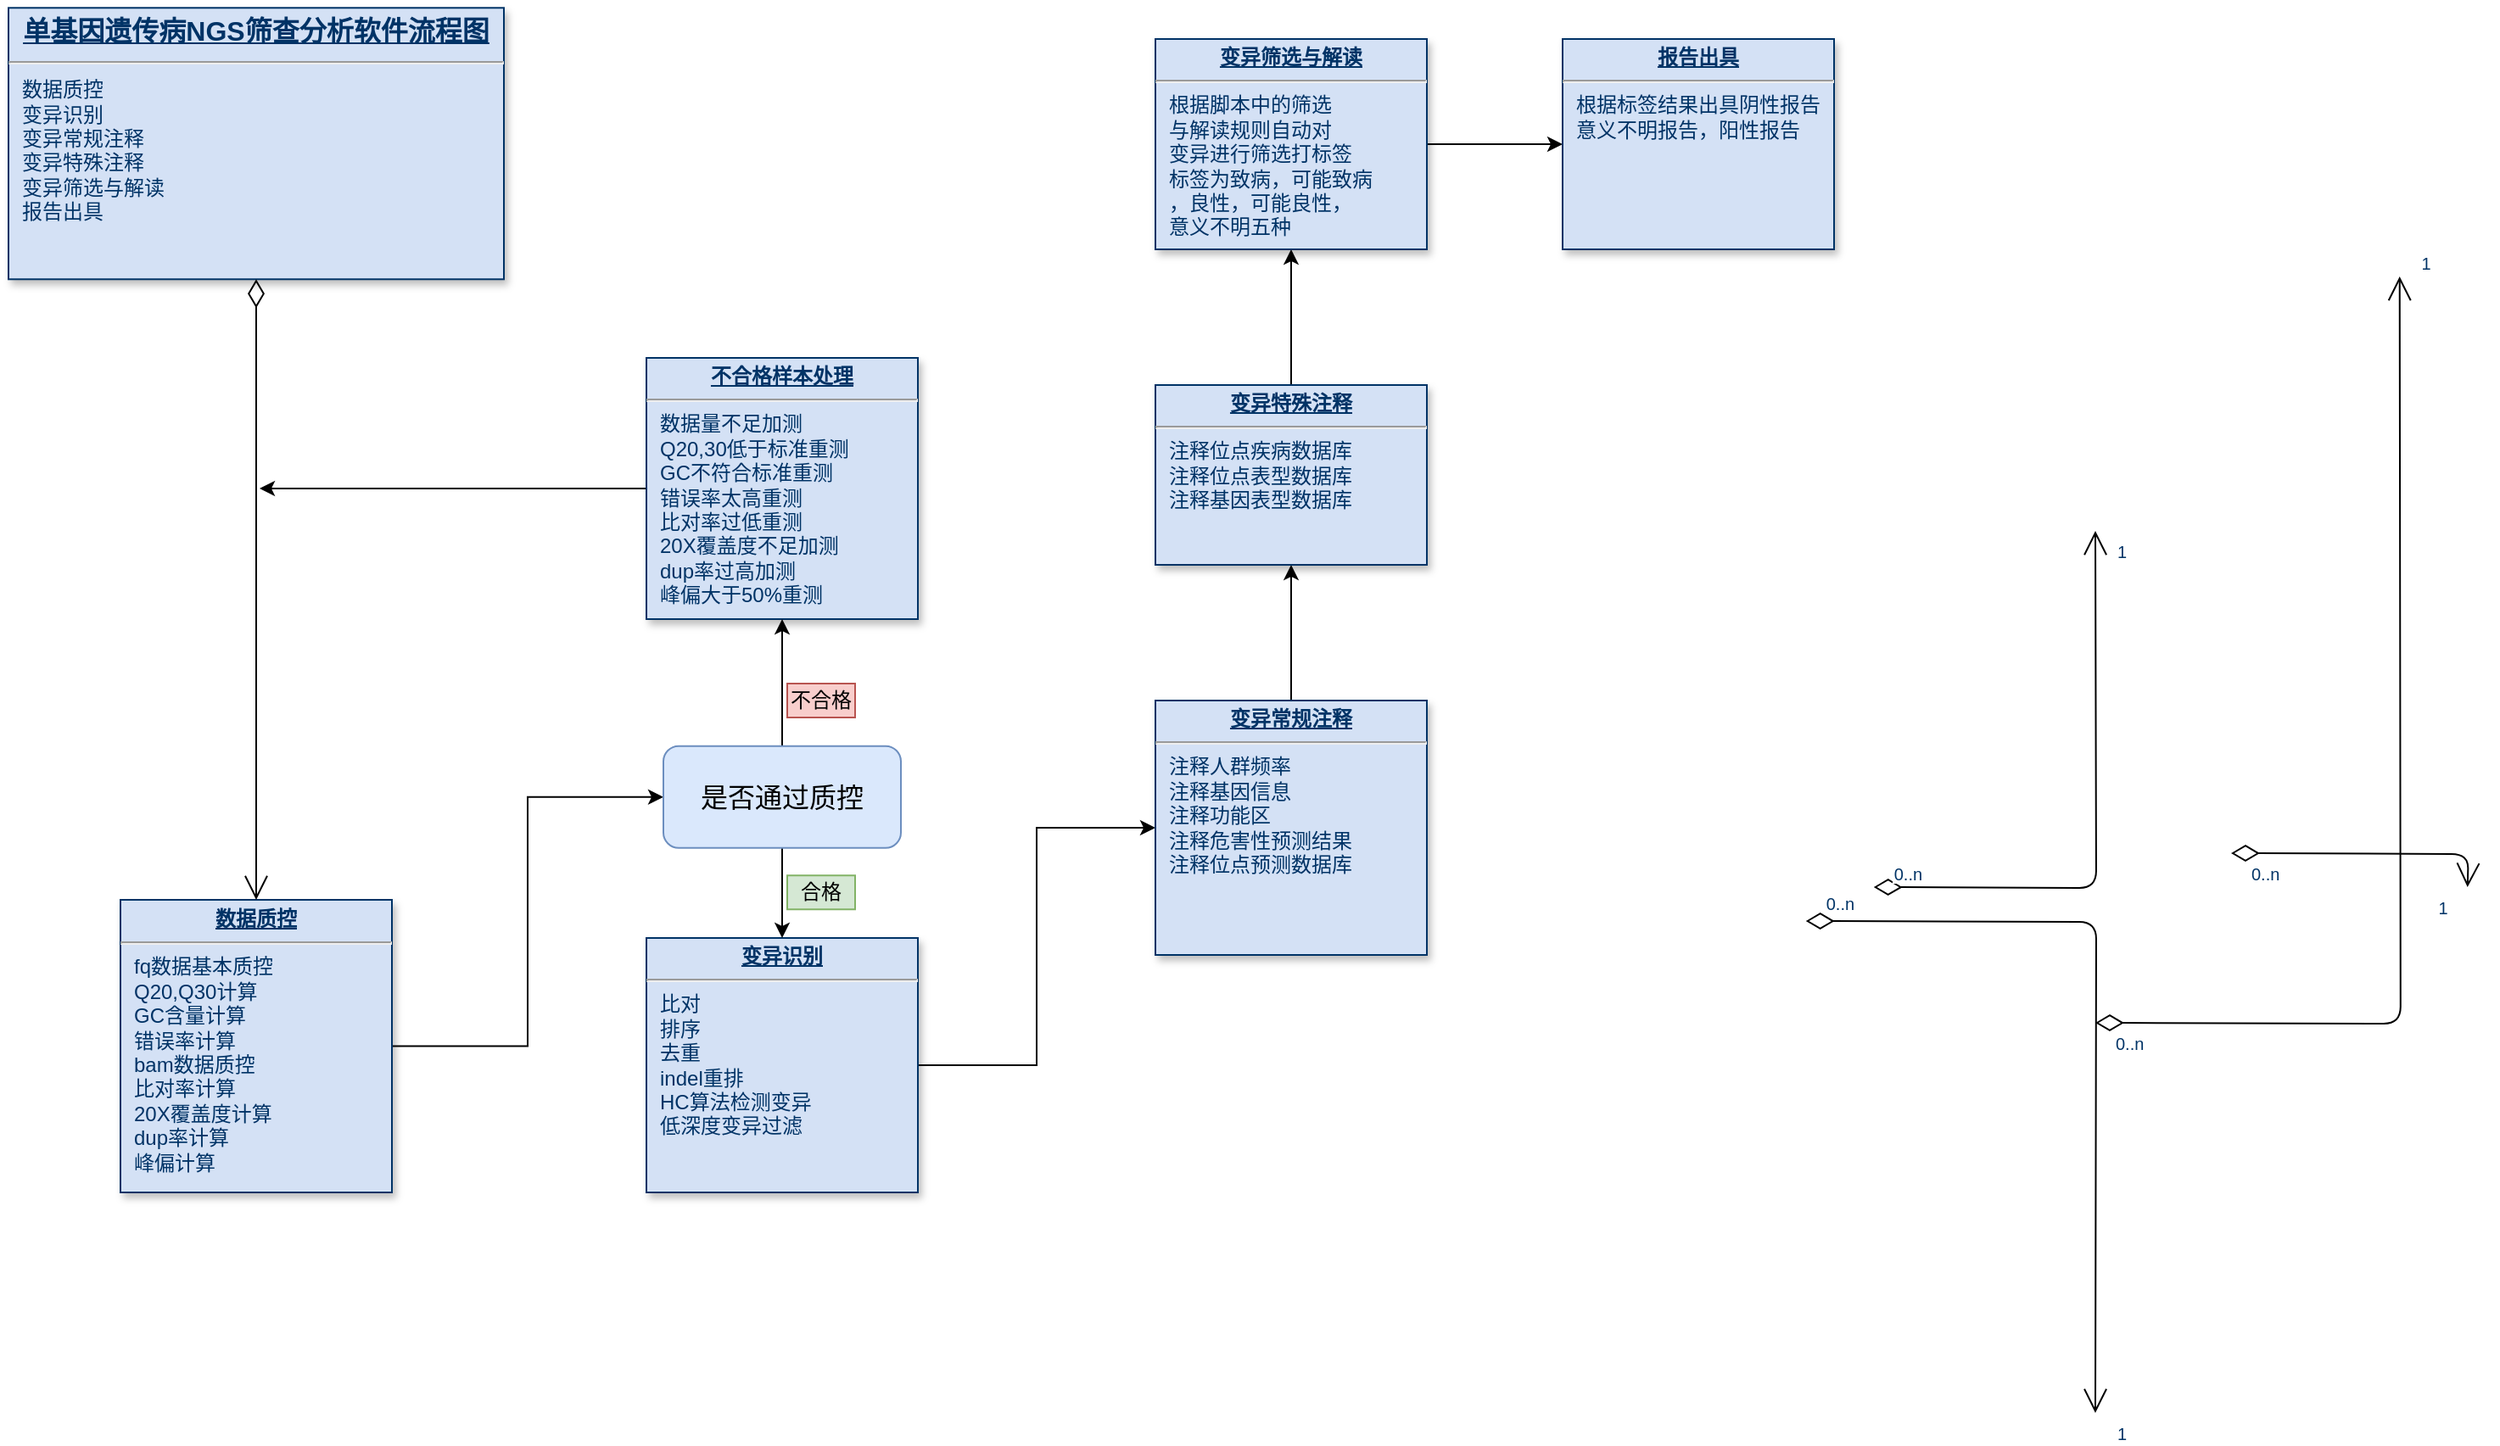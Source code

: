 <mxfile version="13.3.0" type="github">
  <diagram name="Page-1" id="efa7a0a1-bf9b-a30e-e6df-94a7791c09e9">
    <mxGraphModel dx="1422" dy="706" grid="1" gridSize="12" guides="1" tooltips="1" connect="1" arrows="1" fold="1" page="1" pageScale="1" pageWidth="826" pageHeight="1169" background="#ffffff" math="0" shadow="0">
      <root>
        <mxCell id="0" />
        <mxCell id="1" parent="0" />
        <mxCell id="sHwudrDlBEaVWhXKFbHT-126" style="edgeStyle=orthogonalEdgeStyle;rounded=0;orthogonalLoop=1;jettySize=auto;html=1;" edge="1" parent="1" source="19">
          <mxGeometry relative="1" as="geometry">
            <mxPoint x="168" y="305" as="targetPoint" />
          </mxGeometry>
        </mxCell>
        <mxCell id="19" value="&lt;p style=&quot;margin: 0px ; margin-top: 4px ; text-align: center ; text-decoration: underline&quot;&gt;&lt;strong&gt;不合格样本处理&lt;/strong&gt;&lt;/p&gt;&lt;hr&gt;&lt;p style=&quot;margin: 0px ; margin-left: 8px&quot;&gt;数据量不足加测&lt;/p&gt;&lt;p style=&quot;margin: 0px ; margin-left: 8px&quot;&gt;Q20,30低于标准重测&lt;/p&gt;&lt;p style=&quot;margin: 0px ; margin-left: 8px&quot;&gt;GC不符合标准重测&lt;/p&gt;&lt;p style=&quot;margin: 0px ; margin-left: 8px&quot;&gt;错误率太高重测&lt;/p&gt;&lt;p style=&quot;margin: 0px ; margin-left: 8px&quot;&gt;比对率过低重测&lt;/p&gt;&lt;p style=&quot;margin: 0px ; margin-left: 8px&quot;&gt;20X覆盖度不足加测&lt;/p&gt;&lt;p style=&quot;margin: 0px ; margin-left: 8px&quot;&gt;dup率过高加测&lt;/p&gt;&lt;p style=&quot;margin: 0px ; margin-left: 8px&quot;&gt;峰偏大于50%重测&lt;/p&gt;&lt;p style=&quot;margin: 0px ; margin-left: 8px&quot;&gt;&lt;br&gt;&lt;/p&gt;" style="verticalAlign=top;align=left;overflow=fill;fontSize=12;fontFamily=Helvetica;html=1;strokeColor=#003366;shadow=1;fillColor=#D4E1F5;fontColor=#003366" parent="1" vertex="1">
          <mxGeometry x="396" y="228" width="160" height="154" as="geometry" />
        </mxCell>
        <mxCell id="sHwudrDlBEaVWhXKFbHT-125" value="" style="edgeStyle=orthogonalEdgeStyle;rounded=0;orthogonalLoop=1;jettySize=auto;html=1;entryX=0;entryY=0.5;entryDx=0;entryDy=0;" edge="1" parent="1" source="21" target="sHwudrDlBEaVWhXKFbHT-117">
          <mxGeometry relative="1" as="geometry">
            <mxPoint x="295" y="513.75" as="targetPoint" />
          </mxGeometry>
        </mxCell>
        <mxCell id="21" value="&lt;p style=&quot;margin: 0px ; margin-top: 4px ; text-align: center ; text-decoration: underline&quot;&gt;&lt;strong&gt;数据质控&lt;/strong&gt;&lt;/p&gt;&lt;hr&gt;&lt;p style=&quot;margin: 0px ; margin-left: 8px&quot;&gt;fq数据基本质控&lt;/p&gt;&lt;p style=&quot;margin: 0px ; margin-left: 8px&quot;&gt;Q20,Q30计算&lt;/p&gt;&lt;p style=&quot;margin: 0px ; margin-left: 8px&quot;&gt;GC含量计算&lt;/p&gt;&lt;p style=&quot;margin: 0px ; margin-left: 8px&quot;&gt;错误率计算&lt;/p&gt;&lt;p style=&quot;margin: 0px ; margin-left: 8px&quot;&gt;bam数据质控&lt;/p&gt;&lt;p style=&quot;margin: 0px ; margin-left: 8px&quot;&gt;比对率计算&lt;/p&gt;&lt;p style=&quot;margin: 0px ; margin-left: 8px&quot;&gt;20X覆盖度计算&lt;/p&gt;&lt;p style=&quot;margin: 0px ; margin-left: 8px&quot;&gt;dup率计算&lt;/p&gt;&lt;p style=&quot;margin: 0px ; margin-left: 8px&quot;&gt;峰偏计算&lt;/p&gt;&lt;p style=&quot;margin: 0px ; margin-left: 8px&quot;&gt;&lt;br&gt;&lt;/p&gt;&lt;p style=&quot;margin: 0px ; margin-left: 8px&quot;&gt;&lt;br&gt;&lt;/p&gt;" style="verticalAlign=top;align=left;overflow=fill;fontSize=12;fontFamily=Helvetica;html=1;strokeColor=#003366;shadow=1;fillColor=#D4E1F5;fontColor=#003366" parent="1" vertex="1">
          <mxGeometry x="86" y="547.5" width="160" height="172.5" as="geometry" />
        </mxCell>
        <mxCell id="sHwudrDlBEaVWhXKFbHT-128" value="" style="edgeStyle=orthogonalEdgeStyle;rounded=0;orthogonalLoop=1;jettySize=auto;html=1;" edge="1" parent="1" source="24" target="sHwudrDlBEaVWhXKFbHT-127">
          <mxGeometry relative="1" as="geometry" />
        </mxCell>
        <mxCell id="24" value="&lt;p style=&quot;margin: 0px ; margin-top: 4px ; text-align: center ; text-decoration: underline&quot;&gt;&lt;strong&gt;变异识别&lt;/strong&gt;&lt;/p&gt;&lt;hr&gt;&lt;p style=&quot;margin: 0px ; margin-left: 8px&quot;&gt;比对&lt;/p&gt;&lt;p style=&quot;margin: 0px ; margin-left: 8px&quot;&gt;排序&lt;/p&gt;&lt;p style=&quot;margin: 0px ; margin-left: 8px&quot;&gt;去重&lt;/p&gt;&lt;p style=&quot;margin: 0px ; margin-left: 8px&quot;&gt;indel重排&lt;/p&gt;&lt;p style=&quot;margin: 0px ; margin-left: 8px&quot;&gt;HC算法检测变异&lt;/p&gt;&lt;p style=&quot;margin: 0px ; margin-left: 8px&quot;&gt;低深度变异过滤&lt;/p&gt;&lt;p style=&quot;margin: 0px ; margin-left: 8px&quot;&gt;&lt;br&gt;&lt;/p&gt;" style="verticalAlign=top;align=left;overflow=fill;fontSize=12;fontFamily=Helvetica;html=1;strokeColor=#003366;shadow=1;fillColor=#D4E1F5;fontColor=#003366" parent="1" vertex="1">
          <mxGeometry x="396.0" y="570.0" width="160" height="150" as="geometry" />
        </mxCell>
        <mxCell id="sHwudrDlBEaVWhXKFbHT-130" value="" style="edgeStyle=orthogonalEdgeStyle;rounded=0;orthogonalLoop=1;jettySize=auto;html=1;" edge="1" parent="1" source="sHwudrDlBEaVWhXKFbHT-127" target="sHwudrDlBEaVWhXKFbHT-129">
          <mxGeometry relative="1" as="geometry" />
        </mxCell>
        <mxCell id="sHwudrDlBEaVWhXKFbHT-127" value="&lt;p style=&quot;margin: 0px ; margin-top: 4px ; text-align: center ; text-decoration: underline&quot;&gt;&lt;strong&gt;变异常规注释&lt;/strong&gt;&lt;/p&gt;&lt;hr&gt;&lt;p style=&quot;margin: 0px ; margin-left: 8px&quot;&gt;注释人群频率&lt;/p&gt;&lt;p style=&quot;margin: 0px ; margin-left: 8px&quot;&gt;注释基因信息&lt;/p&gt;&lt;p style=&quot;margin: 0px ; margin-left: 8px&quot;&gt;注释功能区&lt;/p&gt;&lt;p style=&quot;margin: 0px ; margin-left: 8px&quot;&gt;注释危害性预测结果&lt;/p&gt;&lt;p style=&quot;margin: 0px ; margin-left: 8px&quot;&gt;注释位点预测数据库&lt;/p&gt;&lt;p style=&quot;margin: 0px ; margin-left: 8px&quot;&gt;&lt;br&gt;&lt;/p&gt;" style="verticalAlign=top;align=left;overflow=fill;fontSize=12;fontFamily=Helvetica;html=1;strokeColor=#003366;shadow=1;fillColor=#D4E1F5;fontColor=#003366" vertex="1" parent="1">
          <mxGeometry x="696.0" y="430.0" width="160" height="150" as="geometry" />
        </mxCell>
        <mxCell id="sHwudrDlBEaVWhXKFbHT-132" value="" style="edgeStyle=orthogonalEdgeStyle;rounded=0;orthogonalLoop=1;jettySize=auto;html=1;" edge="1" parent="1" source="sHwudrDlBEaVWhXKFbHT-129" target="sHwudrDlBEaVWhXKFbHT-131">
          <mxGeometry relative="1" as="geometry" />
        </mxCell>
        <mxCell id="sHwudrDlBEaVWhXKFbHT-129" value="&lt;p style=&quot;margin: 0px ; margin-top: 4px ; text-align: center ; text-decoration: underline&quot;&gt;&lt;strong&gt;变异特殊注释&lt;/strong&gt;&lt;/p&gt;&lt;hr&gt;&lt;p style=&quot;margin: 0px ; margin-left: 8px&quot;&gt;注释位点疾病数据库&lt;/p&gt;&lt;p style=&quot;margin: 0px ; margin-left: 8px&quot;&gt;注释位点表型数据库&lt;/p&gt;&lt;p style=&quot;margin: 0px ; margin-left: 8px&quot;&gt;注释基因表型数据库&lt;/p&gt;&lt;p style=&quot;margin: 0px ; margin-left: 8px&quot;&gt;&lt;br&gt;&lt;/p&gt;" style="verticalAlign=top;align=left;overflow=fill;fontSize=12;fontFamily=Helvetica;html=1;strokeColor=#003366;shadow=1;fillColor=#D4E1F5;fontColor=#003366" vertex="1" parent="1">
          <mxGeometry x="696" y="244" width="160" height="106" as="geometry" />
        </mxCell>
        <mxCell id="sHwudrDlBEaVWhXKFbHT-134" value="" style="edgeStyle=orthogonalEdgeStyle;rounded=0;orthogonalLoop=1;jettySize=auto;html=1;" edge="1" parent="1" source="sHwudrDlBEaVWhXKFbHT-131" target="sHwudrDlBEaVWhXKFbHT-133">
          <mxGeometry relative="1" as="geometry" />
        </mxCell>
        <mxCell id="sHwudrDlBEaVWhXKFbHT-131" value="&lt;p style=&quot;margin: 0px ; margin-top: 4px ; text-align: center ; text-decoration: underline&quot;&gt;&lt;strong&gt;变异筛选与解读&lt;/strong&gt;&lt;/p&gt;&lt;hr&gt;&lt;p style=&quot;margin: 0px ; margin-left: 8px&quot;&gt;根据脚本中的筛选&lt;/p&gt;&lt;p style=&quot;margin: 0px ; margin-left: 8px&quot;&gt;与解读规则自动对&lt;/p&gt;&lt;p style=&quot;margin: 0px ; margin-left: 8px&quot;&gt;变异进行筛选打标签&lt;/p&gt;&lt;p style=&quot;margin: 0px ; margin-left: 8px&quot;&gt;标签为致病，可能致病&lt;/p&gt;&lt;p style=&quot;margin: 0px ; margin-left: 8px&quot;&gt;，良性，可能良性，&lt;/p&gt;&lt;p style=&quot;margin: 0px ; margin-left: 8px&quot;&gt;意义不明五种&lt;/p&gt;&lt;p style=&quot;margin: 0px ; margin-left: 8px&quot;&gt;&lt;br&gt;&lt;/p&gt;&lt;p style=&quot;margin: 0px ; margin-left: 8px&quot;&gt;&lt;br&gt;&lt;/p&gt;" style="verticalAlign=top;align=left;overflow=fill;fontSize=12;fontFamily=Helvetica;html=1;strokeColor=#003366;shadow=1;fillColor=#D4E1F5;fontColor=#003366" vertex="1" parent="1">
          <mxGeometry x="696" y="40" width="160" height="124" as="geometry" />
        </mxCell>
        <mxCell id="sHwudrDlBEaVWhXKFbHT-133" value="&lt;p style=&quot;margin: 0px ; margin-top: 4px ; text-align: center ; text-decoration: underline&quot;&gt;&lt;b&gt;报告出具&lt;/b&gt;&lt;/p&gt;&lt;hr&gt;&lt;p style=&quot;margin: 0px ; margin-left: 8px&quot;&gt;根据标签结果出具阴性报告&lt;/p&gt;&lt;p style=&quot;margin: 0px ; margin-left: 8px&quot;&gt;意义不明报告，阳性报告&lt;/p&gt;&lt;p style=&quot;margin: 0px ; margin-left: 8px&quot;&gt;&lt;br&gt;&lt;/p&gt;&lt;p style=&quot;margin: 0px ; margin-left: 8px&quot;&gt;&lt;br&gt;&lt;/p&gt;&lt;p style=&quot;margin: 0px ; margin-left: 8px&quot;&gt;&lt;br&gt;&lt;/p&gt;" style="verticalAlign=top;align=left;overflow=fill;fontSize=12;fontFamily=Helvetica;html=1;strokeColor=#003366;shadow=1;fillColor=#D4E1F5;fontColor=#003366" vertex="1" parent="1">
          <mxGeometry x="936" y="40" width="160" height="124" as="geometry" />
        </mxCell>
        <mxCell id="25" value="&lt;p style=&quot;margin: 4px 0px 0px ; text-align: center ; text-decoration: underline ; font-size: 16px&quot;&gt;&lt;font style=&quot;font-size: 16px&quot;&gt;&lt;b&gt;&lt;u&gt;单基因遗传病NGS筛查分析软件流程图&lt;/u&gt;&lt;/b&gt;&lt;br&gt;&lt;/font&gt;&lt;/p&gt;&lt;hr style=&quot;font-size: 16px&quot;&gt;&lt;p style=&quot;margin: 0px ; margin-left: 8px&quot;&gt;数据质控&lt;/p&gt;&lt;p style=&quot;margin: 0px ; margin-left: 8px&quot;&gt;变异识别&lt;/p&gt;&lt;p style=&quot;margin: 0px ; margin-left: 8px&quot;&gt;变异常规注释&lt;/p&gt;&lt;p style=&quot;margin: 0px ; margin-left: 8px&quot;&gt;变异特殊注释&lt;/p&gt;&lt;p style=&quot;margin: 0px ; margin-left: 8px&quot;&gt;变异筛选与解读&lt;/p&gt;&lt;p style=&quot;margin: 0px ; margin-left: 8px&quot;&gt;报告出具&lt;/p&gt;" style="verticalAlign=top;align=left;overflow=fill;fontSize=12;fontFamily=Helvetica;html=1;strokeColor=#003366;shadow=1;fillColor=#D4E1F5;fontColor=#003366" parent="1" vertex="1">
          <mxGeometry x="20" y="21.64" width="292" height="160" as="geometry" />
        </mxCell>
        <mxCell id="57" value="" style="endArrow=open;endSize=12;startArrow=diamondThin;startSize=14;startFill=0;edgeStyle=orthogonalEdgeStyle" parent="1" target="26" edge="1">
          <mxGeometry x="1269.36" y="180" as="geometry">
            <mxPoint x="1250" y="620" as="sourcePoint" />
            <mxPoint x="1429.36" y="180" as="targetPoint" />
          </mxGeometry>
        </mxCell>
        <mxCell id="58" value="0..n" style="resizable=0;align=left;verticalAlign=top;labelBackgroundColor=#ffffff;fontSize=10;strokeColor=#003366;shadow=1;fillColor=#D4E1F5;fontColor=#003366" parent="57" connectable="0" vertex="1">
          <mxGeometry x="-1" relative="1" as="geometry">
            <mxPoint x="10" as="offset" />
          </mxGeometry>
        </mxCell>
        <mxCell id="59" value="1" style="resizable=0;align=right;verticalAlign=top;labelBackgroundColor=#ffffff;fontSize=10;strokeColor=#003366;shadow=1;fillColor=#D4E1F5;fontColor=#003366" parent="57" connectable="0" vertex="1">
          <mxGeometry x="1" relative="1" as="geometry">
            <mxPoint x="20" y="-20" as="offset" />
          </mxGeometry>
        </mxCell>
        <mxCell id="75" value="" style="endArrow=open;endSize=12;startArrow=diamondThin;startSize=14;startFill=0;edgeStyle=orthogonalEdgeStyle" parent="1" source="31" edge="1">
          <mxGeometry x="1079.36" y="560" as="geometry">
            <mxPoint x="1079.36" y="560" as="sourcePoint" />
            <mxPoint x="1250" y="850" as="targetPoint" />
          </mxGeometry>
        </mxCell>
        <mxCell id="76" value="0..n" style="resizable=0;align=left;verticalAlign=top;labelBackgroundColor=#ffffff;fontSize=10;strokeColor=#003366;shadow=1;fillColor=#D4E1F5;fontColor=#003366" parent="75" connectable="0" vertex="1">
          <mxGeometry x="-1" relative="1" as="geometry">
            <mxPoint x="10.0" y="-22.5" as="offset" />
          </mxGeometry>
        </mxCell>
        <mxCell id="77" value="1" style="resizable=0;align=right;verticalAlign=top;labelBackgroundColor=#ffffff;fontSize=10;strokeColor=#003366;shadow=1;fillColor=#D4E1F5;fontColor=#003366" parent="75" connectable="0" vertex="1">
          <mxGeometry x="1" relative="1" as="geometry">
            <mxPoint x="20" as="offset" />
          </mxGeometry>
        </mxCell>
        <mxCell id="78" value="" style="endArrow=open;endSize=12;startArrow=diamondThin;startSize=14;startFill=0;edgeStyle=orthogonalEdgeStyle" parent="1" target="30" edge="1">
          <mxGeometry x="1309.36" y="540" as="geometry">
            <mxPoint x="1330" y="520" as="sourcePoint" />
            <mxPoint x="1469.36" y="540" as="targetPoint" />
          </mxGeometry>
        </mxCell>
        <mxCell id="79" value="0..n" style="resizable=0;align=left;verticalAlign=top;labelBackgroundColor=#ffffff;fontSize=10;strokeColor=#003366;shadow=1;fillColor=#D4E1F5;fontColor=#003366" parent="78" connectable="0" vertex="1">
          <mxGeometry x="-1" relative="1" as="geometry">
            <mxPoint x="10" as="offset" />
          </mxGeometry>
        </mxCell>
        <mxCell id="80" value="1" style="resizable=0;align=right;verticalAlign=top;labelBackgroundColor=#ffffff;fontSize=10;strokeColor=#003366;shadow=1;fillColor=#D4E1F5;fontColor=#003366" parent="78" connectable="0" vertex="1">
          <mxGeometry x="1" relative="1" as="geometry">
            <mxPoint x="-10" as="offset" />
          </mxGeometry>
        </mxCell>
        <mxCell id="81" value="" style="endArrow=open;endSize=12;startArrow=diamondThin;startSize=14;startFill=0;edgeStyle=orthogonalEdgeStyle" parent="1" source="27" edge="1">
          <mxGeometry x="1119.36" y="540" as="geometry">
            <mxPoint x="1119.36" y="540" as="sourcePoint" />
            <mxPoint x="1250" y="330" as="targetPoint" />
          </mxGeometry>
        </mxCell>
        <mxCell id="82" value="0..n" style="resizable=0;align=left;verticalAlign=top;labelBackgroundColor=#ffffff;fontSize=10;strokeColor=#003366;shadow=1;fillColor=#D4E1F5;fontColor=#003366" parent="81" connectable="0" vertex="1">
          <mxGeometry x="-1" relative="1" as="geometry">
            <mxPoint x="10" y="-20" as="offset" />
          </mxGeometry>
        </mxCell>
        <mxCell id="83" value="1" style="resizable=0;align=right;verticalAlign=top;labelBackgroundColor=#ffffff;fontSize=10;strokeColor=#003366;shadow=1;fillColor=#D4E1F5;fontColor=#003366" parent="81" connectable="0" vertex="1">
          <mxGeometry x="1" relative="1" as="geometry">
            <mxPoint x="20" as="offset" />
          </mxGeometry>
        </mxCell>
        <mxCell id="90" value="" style="endArrow=open;endSize=12;startArrow=diamondThin;startSize=14;startFill=0;edgeStyle=orthogonalEdgeStyle" parent="1" source="25" target="21" edge="1">
          <mxGeometry x="620" y="340" as="geometry">
            <mxPoint x="620" y="340" as="sourcePoint" />
            <mxPoint x="780" y="340" as="targetPoint" />
          </mxGeometry>
        </mxCell>
        <mxCell id="sHwudrDlBEaVWhXKFbHT-118" style="edgeStyle=orthogonalEdgeStyle;rounded=0;orthogonalLoop=1;jettySize=auto;html=1;entryX=0.5;entryY=1;entryDx=0;entryDy=0;" edge="1" parent="1" source="sHwudrDlBEaVWhXKFbHT-117" target="19">
          <mxGeometry relative="1" as="geometry">
            <mxPoint x="476" y="320" as="targetPoint" />
          </mxGeometry>
        </mxCell>
        <mxCell id="sHwudrDlBEaVWhXKFbHT-120" value="" style="edgeStyle=orthogonalEdgeStyle;rounded=0;orthogonalLoop=1;jettySize=auto;html=1;" edge="1" parent="1" source="sHwudrDlBEaVWhXKFbHT-117">
          <mxGeometry relative="1" as="geometry">
            <mxPoint x="476" y="570" as="targetPoint" />
          </mxGeometry>
        </mxCell>
        <mxCell id="sHwudrDlBEaVWhXKFbHT-117" value="&lt;font style=&quot;font-size: 16px&quot;&gt;是否通过质控&lt;/font&gt;" style="rounded=1;whiteSpace=wrap;html=1;fillColor=#dae8fc;strokeColor=#6c8ebf;" vertex="1" parent="1">
          <mxGeometry x="406" y="456.88" width="140" height="60" as="geometry" />
        </mxCell>
        <mxCell id="sHwudrDlBEaVWhXKFbHT-122" value="不合格" style="text;html=1;strokeColor=#b85450;fillColor=#f8cecc;align=center;verticalAlign=middle;whiteSpace=wrap;rounded=0;" vertex="1" parent="1">
          <mxGeometry x="479" y="420" width="40" height="20" as="geometry" />
        </mxCell>
        <mxCell id="sHwudrDlBEaVWhXKFbHT-123" value="合格" style="text;html=1;strokeColor=#82b366;fillColor=#d5e8d4;align=center;verticalAlign=middle;whiteSpace=wrap;rounded=0;" vertex="1" parent="1">
          <mxGeometry x="479" y="533.13" width="40" height="20" as="geometry" />
        </mxCell>
      </root>
    </mxGraphModel>
  </diagram>
</mxfile>
